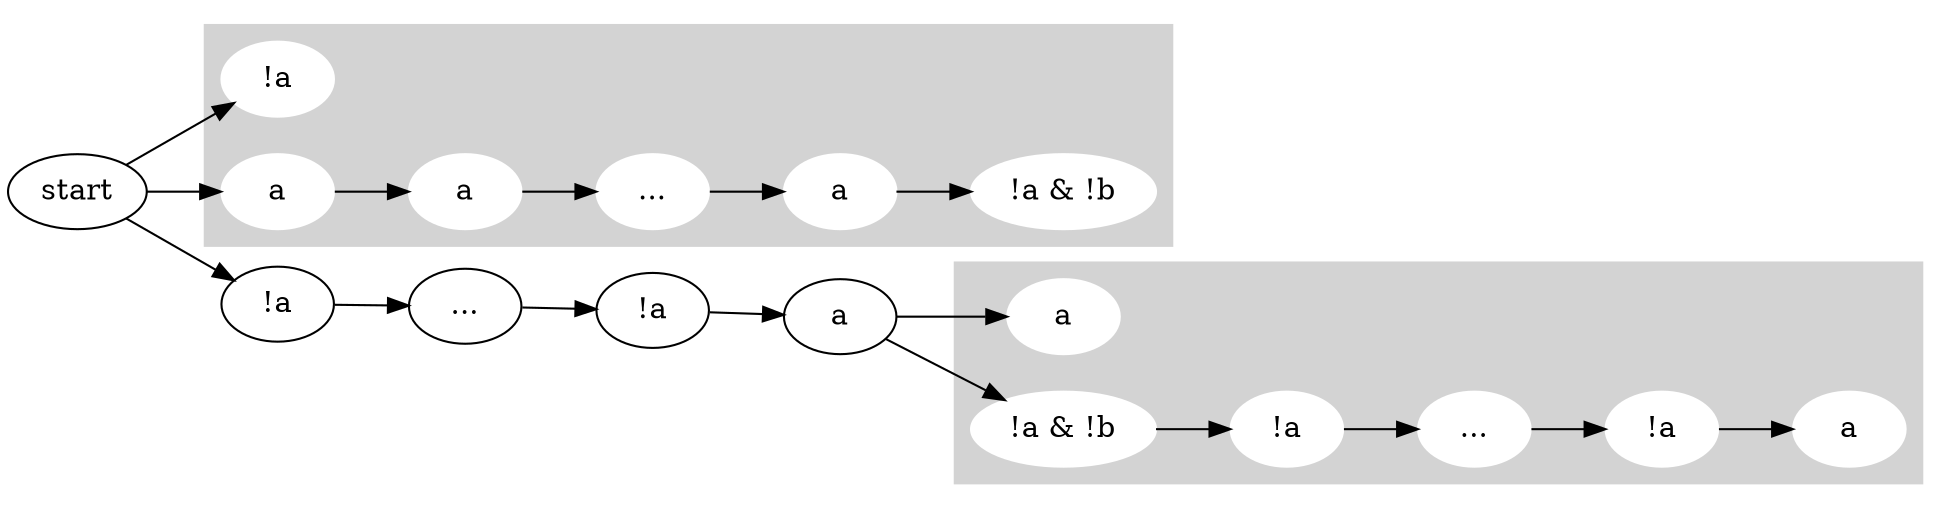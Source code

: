 digraph G {
	rankdir=LR
	start [label=start]
	subgraph cluster_0 {
		node [color=white style=filled]
		0 [label="!a"]
		1 [label=a]
		2 [label=a]
		1 -> 2
		3 [label="..."]
		2 -> 3
		4 [label=a]
		3 -> 4
		5 [label="!a & !b"]
		4 -> 5
		color=lightgrey style=filled
	}
	start -> 1
	start -> 0
	6 [label="!a"]
	start -> 6
	7 [label="..."]
	6 -> 7
	8 [label="!a"]
	7 -> 8
	9 [label=a]
	8 -> 9
	subgraph cluster_1 {
		node [color=white style=filled]
		10 [label=a]
		11 [label="!a & !b"]
		12 [label="!a"]
		11 -> 12
		13 [label="..."]
		12 -> 13
		14 [label="!a"]
		13 -> 14
		15 [label=a]
		14 -> 15
		color=lightgrey style=filled
	}
	9 -> 11
	9 -> 10
}
